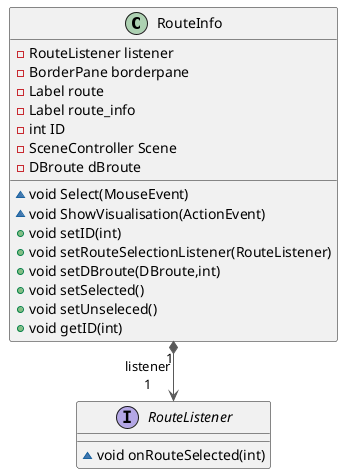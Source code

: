 @startuml
class RouteInfo {
- RouteListener listener
- BorderPane borderpane
- Label route
- Label route_info
- int ID
- SceneController Scene
- DBroute dBroute
~ void Select(MouseEvent)
~ void ShowVisualisation(ActionEvent)
+ void setID(int)
+ void setRouteSelectionListener(RouteListener)
+ void setDBroute(DBroute,int)
+ void setSelected()
+ void setUnseleced()
+ void getID(int)
}

interface RouteListener {
~ void onRouteSelected(int)
}

RouteInfo     "1" *-[#595959,plain]-> "listener\n1" RouteListener

@enduml